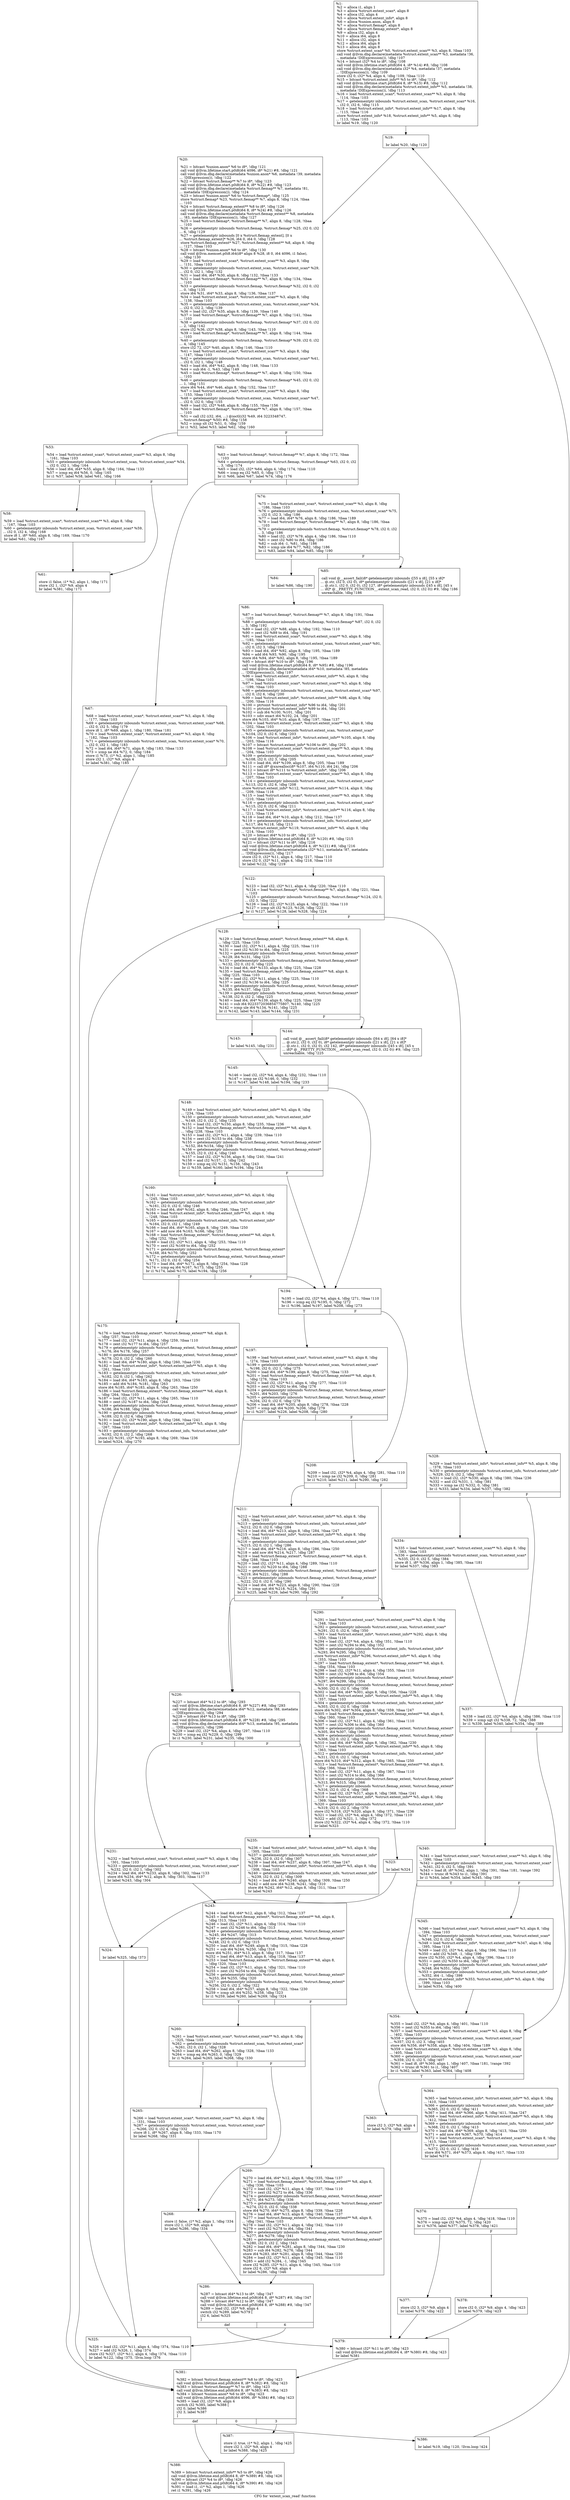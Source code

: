 digraph "CFG for 'extent_scan_read' function" {
	label="CFG for 'extent_scan_read' function";

	Node0x10310b0 [shape=record,label="{%1:\l  %2 = alloca i1, align 1\l  %3 = alloca %struct.extent_scan*, align 8\l  %4 = alloca i32, align 4\l  %5 = alloca %struct.extent_info*, align 8\l  %6 = alloca %union.anon, align 8\l  %7 = alloca %struct.fiemap*, align 8\l  %8 = alloca %struct.fiemap_extent*, align 8\l  %9 = alloca i32, align 4\l  %10 = alloca i64, align 8\l  %11 = alloca i32, align 4\l  %12 = alloca i64, align 8\l  %13 = alloca i64, align 8\l  store %struct.extent_scan* %0, %struct.extent_scan** %3, align 8, !tbaa !103\l  call void @llvm.dbg.declare(metadata %struct.extent_scan** %3, metadata !36,\l... metadata !DIExpression()), !dbg !107\l  %14 = bitcast i32* %4 to i8*, !dbg !108\l  call void @llvm.lifetime.start.p0i8(i64 4, i8* %14) #8, !dbg !108\l  call void @llvm.dbg.declare(metadata i32* %4, metadata !37, metadata\l... !DIExpression()), !dbg !109\l  store i32 0, i32* %4, align 4, !dbg !109, !tbaa !110\l  %15 = bitcast %struct.extent_info** %5 to i8*, !dbg !112\l  call void @llvm.lifetime.start.p0i8(i64 8, i8* %15) #8, !dbg !112\l  call void @llvm.dbg.declare(metadata %struct.extent_info** %5, metadata !38,\l... metadata !DIExpression()), !dbg !113\l  %16 = load %struct.extent_scan*, %struct.extent_scan** %3, align 8, !dbg\l... !114, !tbaa !103\l  %17 = getelementptr inbounds %struct.extent_scan, %struct.extent_scan* %16,\l... i32 0, i32 6, !dbg !115\l  %18 = load %struct.extent_info*, %struct.extent_info** %17, align 8, !dbg\l... !115, !tbaa !116\l  store %struct.extent_info* %18, %struct.extent_info** %5, align 8, !dbg\l... !113, !tbaa !103\l  br label %19, !dbg !120\l}"];
	Node0x10310b0 -> Node0x10314b0;
	Node0x10314b0 [shape=record,label="{%19:\l\l  br label %20, !dbg !120\l}"];
	Node0x10314b0 -> Node0x1031500;
	Node0x1031500 [shape=record,label="{%20:\l\l  %21 = bitcast %union.anon* %6 to i8*, !dbg !121\l  call void @llvm.lifetime.start.p0i8(i64 4096, i8* %21) #8, !dbg !121\l  call void @llvm.dbg.declare(metadata %union.anon* %6, metadata !39, metadata\l... !DIExpression()), !dbg !122\l  %22 = bitcast %struct.fiemap** %7 to i8*, !dbg !123\l  call void @llvm.lifetime.start.p0i8(i64 8, i8* %22) #8, !dbg !123\l  call void @llvm.dbg.declare(metadata %struct.fiemap** %7, metadata !81,\l... metadata !DIExpression()), !dbg !124\l  %23 = bitcast %union.anon* %6 to %struct.fiemap*, !dbg !125\l  store %struct.fiemap* %23, %struct.fiemap** %7, align 8, !dbg !124, !tbaa\l... !103\l  %24 = bitcast %struct.fiemap_extent** %8 to i8*, !dbg !126\l  call void @llvm.lifetime.start.p0i8(i64 8, i8* %24) #8, !dbg !126\l  call void @llvm.dbg.declare(metadata %struct.fiemap_extent** %8, metadata\l... !83, metadata !DIExpression()), !dbg !127\l  %25 = load %struct.fiemap*, %struct.fiemap** %7, align 8, !dbg !128, !tbaa\l... !103\l  %26 = getelementptr inbounds %struct.fiemap, %struct.fiemap* %25, i32 0, i32\l... 6, !dbg !129\l  %27 = getelementptr inbounds [0 x %struct.fiemap_extent], [0 x\l... %struct.fiemap_extent]* %26, i64 0, i64 0, !dbg !128\l  store %struct.fiemap_extent* %27, %struct.fiemap_extent** %8, align 8, !dbg\l... !127, !tbaa !103\l  %28 = bitcast %union.anon* %6 to i8*, !dbg !130\l  call void @llvm.memset.p0i8.i64(i8* align 8 %28, i8 0, i64 4096, i1 false),\l... !dbg !130\l  %29 = load %struct.extent_scan*, %struct.extent_scan** %3, align 8, !dbg\l... !131, !tbaa !103\l  %30 = getelementptr inbounds %struct.extent_scan, %struct.extent_scan* %29,\l... i32 0, i32 1, !dbg !132\l  %31 = load i64, i64* %30, align 8, !dbg !132, !tbaa !133\l  %32 = load %struct.fiemap*, %struct.fiemap** %7, align 8, !dbg !134, !tbaa\l... !103\l  %33 = getelementptr inbounds %struct.fiemap, %struct.fiemap* %32, i32 0, i32\l... 0, !dbg !135\l  store i64 %31, i64* %33, align 8, !dbg !136, !tbaa !137\l  %34 = load %struct.extent_scan*, %struct.extent_scan** %3, align 8, !dbg\l... !138, !tbaa !103\l  %35 = getelementptr inbounds %struct.extent_scan, %struct.extent_scan* %34,\l... i32 0, i32 2, !dbg !139\l  %36 = load i32, i32* %35, align 8, !dbg !139, !tbaa !140\l  %37 = load %struct.fiemap*, %struct.fiemap** %7, align 8, !dbg !141, !tbaa\l... !103\l  %38 = getelementptr inbounds %struct.fiemap, %struct.fiemap* %37, i32 0, i32\l... 2, !dbg !142\l  store i32 %36, i32* %38, align 8, !dbg !143, !tbaa !110\l  %39 = load %struct.fiemap*, %struct.fiemap** %7, align 8, !dbg !144, !tbaa\l... !103\l  %40 = getelementptr inbounds %struct.fiemap, %struct.fiemap* %39, i32 0, i32\l... 4, !dbg !145\l  store i32 72, i32* %40, align 8, !dbg !146, !tbaa !110\l  %41 = load %struct.extent_scan*, %struct.extent_scan** %3, align 8, !dbg\l... !147, !tbaa !103\l  %42 = getelementptr inbounds %struct.extent_scan, %struct.extent_scan* %41,\l... i32 0, i32 1, !dbg !148\l  %43 = load i64, i64* %42, align 8, !dbg !148, !tbaa !133\l  %44 = sub i64 -1, %43, !dbg !149\l  %45 = load %struct.fiemap*, %struct.fiemap** %7, align 8, !dbg !150, !tbaa\l... !103\l  %46 = getelementptr inbounds %struct.fiemap, %struct.fiemap* %45, i32 0, i32\l... 1, !dbg !151\l  store i64 %44, i64* %46, align 8, !dbg !152, !tbaa !137\l  %47 = load %struct.extent_scan*, %struct.extent_scan** %3, align 8, !dbg\l... !153, !tbaa !103\l  %48 = getelementptr inbounds %struct.extent_scan, %struct.extent_scan* %47,\l... i32 0, i32 0, !dbg !155\l  %49 = load i32, i32* %48, align 8, !dbg !155, !tbaa !156\l  %50 = load %struct.fiemap*, %struct.fiemap** %7, align 8, !dbg !157, !tbaa\l... !103\l  %51 = call i32 (i32, i64, ...) @ioctl(i32 %49, i64 3223348747,\l... %struct.fiemap* %50) #8, !dbg !158\l  %52 = icmp slt i32 %51, 0, !dbg !159\l  br i1 %52, label %53, label %62, !dbg !160\l|{<s0>T|<s1>F}}"];
	Node0x1031500:s0 -> Node0x1031550;
	Node0x1031500:s1 -> Node0x1031640;
	Node0x1031550 [shape=record,label="{%53:\l\l  %54 = load %struct.extent_scan*, %struct.extent_scan** %3, align 8, !dbg\l... !161, !tbaa !103\l  %55 = getelementptr inbounds %struct.extent_scan, %struct.extent_scan* %54,\l... i32 0, i32 1, !dbg !164\l  %56 = load i64, i64* %55, align 8, !dbg !164, !tbaa !133\l  %57 = icmp eq i64 %56, 0, !dbg !165\l  br i1 %57, label %58, label %61, !dbg !166\l|{<s0>T|<s1>F}}"];
	Node0x1031550:s0 -> Node0x10315a0;
	Node0x1031550:s1 -> Node0x10315f0;
	Node0x10315a0 [shape=record,label="{%58:\l\l  %59 = load %struct.extent_scan*, %struct.extent_scan** %3, align 8, !dbg\l... !167, !tbaa !103\l  %60 = getelementptr inbounds %struct.extent_scan, %struct.extent_scan* %59,\l... i32 0, i32 4, !dbg !168\l  store i8 1, i8* %60, align 8, !dbg !169, !tbaa !170\l  br label %61, !dbg !167\l}"];
	Node0x10315a0 -> Node0x10315f0;
	Node0x10315f0 [shape=record,label="{%61:\l\l  store i1 false, i1* %2, align 1, !dbg !171\l  store i32 1, i32* %9, align 4\l  br label %381, !dbg !171\l}"];
	Node0x10315f0 -> Node0x10323b0;
	Node0x1031640 [shape=record,label="{%62:\l\l  %63 = load %struct.fiemap*, %struct.fiemap** %7, align 8, !dbg !172, !tbaa\l... !103\l  %64 = getelementptr inbounds %struct.fiemap, %struct.fiemap* %63, i32 0, i32\l... 3, !dbg !174\l  %65 = load i32, i32* %64, align 4, !dbg !174, !tbaa !110\l  %66 = icmp eq i32 %65, 0, !dbg !175\l  br i1 %66, label %67, label %74, !dbg !176\l|{<s0>T|<s1>F}}"];
	Node0x1031640:s0 -> Node0x1031690;
	Node0x1031640:s1 -> Node0x10316e0;
	Node0x1031690 [shape=record,label="{%67:\l\l  %68 = load %struct.extent_scan*, %struct.extent_scan** %3, align 8, !dbg\l... !177, !tbaa !103\l  %69 = getelementptr inbounds %struct.extent_scan, %struct.extent_scan* %68,\l... i32 0, i32 5, !dbg !179\l  store i8 1, i8* %69, align 1, !dbg !180, !tbaa !181\l  %70 = load %struct.extent_scan*, %struct.extent_scan** %3, align 8, !dbg\l... !182, !tbaa !103\l  %71 = getelementptr inbounds %struct.extent_scan, %struct.extent_scan* %70,\l... i32 0, i32 1, !dbg !183\l  %72 = load i64, i64* %71, align 8, !dbg !183, !tbaa !133\l  %73 = icmp ne i64 %72, 0, !dbg !184\l  store i1 %73, i1* %2, align 1, !dbg !185\l  store i32 1, i32* %9, align 4\l  br label %381, !dbg !185\l}"];
	Node0x1031690 -> Node0x10323b0;
	Node0x10316e0 [shape=record,label="{%74:\l\l  %75 = load %struct.extent_scan*, %struct.extent_scan** %3, align 8, !dbg\l... !186, !tbaa !103\l  %76 = getelementptr inbounds %struct.extent_scan, %struct.extent_scan* %75,\l... i32 0, i32 3, !dbg !186\l  %77 = load i64, i64* %76, align 8, !dbg !186, !tbaa !189\l  %78 = load %struct.fiemap*, %struct.fiemap** %7, align 8, !dbg !186, !tbaa\l... !103\l  %79 = getelementptr inbounds %struct.fiemap, %struct.fiemap* %78, i32 0, i32\l... 3, !dbg !186\l  %80 = load i32, i32* %79, align 4, !dbg !186, !tbaa !110\l  %81 = zext i32 %80 to i64, !dbg !186\l  %82 = sub i64 -1, %81, !dbg !186\l  %83 = icmp ule i64 %77, %82, !dbg !186\l  br i1 %83, label %84, label %85, !dbg !190\l|{<s0>T|<s1>F}}"];
	Node0x10316e0:s0 -> Node0x1031730;
	Node0x10316e0:s1 -> Node0x1031780;
	Node0x1031730 [shape=record,label="{%84:\l\l  br label %86, !dbg !190\l}"];
	Node0x1031730 -> Node0x10317d0;
	Node0x1031780 [shape=record,label="{%85:\l\l  call void @__assert_fail(i8* getelementptr inbounds ([55 x i8], [55 x i8]*\l... @.str, i32 0, i32 0), i8* getelementptr inbounds ([21 x i8], [21 x i8]*\l... @.str.1, i32 0, i32 0), i32 127, i8* getelementptr inbounds ([45 x i8], [45 x\l... i8]* @__PRETTY_FUNCTION__.extent_scan_read, i32 0, i32 0)) #9, !dbg !186\l  unreachable, !dbg !186\l}"];
	Node0x10317d0 [shape=record,label="{%86:\l\l  %87 = load %struct.fiemap*, %struct.fiemap** %7, align 8, !dbg !191, !tbaa\l... !103\l  %88 = getelementptr inbounds %struct.fiemap, %struct.fiemap* %87, i32 0, i32\l... 3, !dbg !192\l  %89 = load i32, i32* %88, align 4, !dbg !192, !tbaa !110\l  %90 = zext i32 %89 to i64, !dbg !191\l  %91 = load %struct.extent_scan*, %struct.extent_scan** %3, align 8, !dbg\l... !193, !tbaa !103\l  %92 = getelementptr inbounds %struct.extent_scan, %struct.extent_scan* %91,\l... i32 0, i32 3, !dbg !194\l  %93 = load i64, i64* %92, align 8, !dbg !195, !tbaa !189\l  %94 = add i64 %93, %90, !dbg !195\l  store i64 %94, i64* %92, align 8, !dbg !195, !tbaa !189\l  %95 = bitcast i64* %10 to i8*, !dbg !196\l  call void @llvm.lifetime.start.p0i8(i64 8, i8* %95) #8, !dbg !196\l  call void @llvm.dbg.declare(metadata i64* %10, metadata !85, metadata\l... !DIExpression()), !dbg !197\l  %96 = load %struct.extent_info*, %struct.extent_info** %5, align 8, !dbg\l... !198, !tbaa !103\l  %97 = load %struct.extent_scan*, %struct.extent_scan** %3, align 8, !dbg\l... !199, !tbaa !103\l  %98 = getelementptr inbounds %struct.extent_scan, %struct.extent_scan* %97,\l... i32 0, i32 6, !dbg !200\l  %99 = load %struct.extent_info*, %struct.extent_info** %98, align 8, !dbg\l... !200, !tbaa !116\l  %100 = ptrtoint %struct.extent_info* %96 to i64, !dbg !201\l  %101 = ptrtoint %struct.extent_info* %99 to i64, !dbg !201\l  %102 = sub i64 %100, %101, !dbg !201\l  %103 = sdiv exact i64 %102, 24, !dbg !201\l  store i64 %103, i64* %10, align 8, !dbg !197, !tbaa !137\l  %104 = load %struct.extent_scan*, %struct.extent_scan** %3, align 8, !dbg\l... !202, !tbaa !103\l  %105 = getelementptr inbounds %struct.extent_scan, %struct.extent_scan*\l... %104, i32 0, i32 6, !dbg !203\l  %106 = load %struct.extent_info*, %struct.extent_info** %105, align 8, !dbg\l... !203, !tbaa !116\l  %107 = bitcast %struct.extent_info* %106 to i8*, !dbg !202\l  %108 = load %struct.extent_scan*, %struct.extent_scan** %3, align 8, !dbg\l... !204, !tbaa !103\l  %109 = getelementptr inbounds %struct.extent_scan, %struct.extent_scan*\l... %108, i32 0, i32 3, !dbg !205\l  %110 = load i64, i64* %109, align 8, !dbg !205, !tbaa !189\l  %111 = call i8* @xnrealloc(i8* %107, i64 %110, i64 24), !dbg !206\l  %112 = bitcast i8* %111 to %struct.extent_info*, !dbg !206\l  %113 = load %struct.extent_scan*, %struct.extent_scan** %3, align 8, !dbg\l... !207, !tbaa !103\l  %114 = getelementptr inbounds %struct.extent_scan, %struct.extent_scan*\l... %113, i32 0, i32 6, !dbg !208\l  store %struct.extent_info* %112, %struct.extent_info** %114, align 8, !dbg\l... !209, !tbaa !116\l  %115 = load %struct.extent_scan*, %struct.extent_scan** %3, align 8, !dbg\l... !210, !tbaa !103\l  %116 = getelementptr inbounds %struct.extent_scan, %struct.extent_scan*\l... %115, i32 0, i32 6, !dbg !211\l  %117 = load %struct.extent_info*, %struct.extent_info** %116, align 8, !dbg\l... !211, !tbaa !116\l  %118 = load i64, i64* %10, align 8, !dbg !212, !tbaa !137\l  %119 = getelementptr inbounds %struct.extent_info, %struct.extent_info*\l... %117, i64 %118, !dbg !213\l  store %struct.extent_info* %119, %struct.extent_info** %5, align 8, !dbg\l... !214, !tbaa !103\l  %120 = bitcast i64* %10 to i8*, !dbg !215\l  call void @llvm.lifetime.end.p0i8(i64 8, i8* %120) #8, !dbg !215\l  %121 = bitcast i32* %11 to i8*, !dbg !216\l  call void @llvm.lifetime.start.p0i8(i64 4, i8* %121) #8, !dbg !216\l  call void @llvm.dbg.declare(metadata i32* %11, metadata !87, metadata\l... !DIExpression()), !dbg !217\l  store i32 0, i32* %11, align 4, !dbg !217, !tbaa !110\l  store i32 0, i32* %11, align 4, !dbg !218, !tbaa !110\l  br label %122, !dbg !219\l}"];
	Node0x10317d0 -> Node0x1031820;
	Node0x1031820 [shape=record,label="{%122:\l\l  %123 = load i32, i32* %11, align 4, !dbg !220, !tbaa !110\l  %124 = load %struct.fiemap*, %struct.fiemap** %7, align 8, !dbg !221, !tbaa\l... !103\l  %125 = getelementptr inbounds %struct.fiemap, %struct.fiemap* %124, i32 0,\l... i32 3, !dbg !222\l  %126 = load i32, i32* %125, align 4, !dbg !222, !tbaa !110\l  %127 = icmp ult i32 %123, %126, !dbg !223\l  br i1 %127, label %128, label %328, !dbg !224\l|{<s0>T|<s1>F}}"];
	Node0x1031820:s0 -> Node0x1031870;
	Node0x1031820:s1 -> Node0x1031ff0;
	Node0x1031870 [shape=record,label="{%128:\l\l  %129 = load %struct.fiemap_extent*, %struct.fiemap_extent** %8, align 8,\l... !dbg !225, !tbaa !103\l  %130 = load i32, i32* %11, align 4, !dbg !225, !tbaa !110\l  %131 = zext i32 %130 to i64, !dbg !225\l  %132 = getelementptr inbounds %struct.fiemap_extent, %struct.fiemap_extent*\l... %129, i64 %131, !dbg !225\l  %133 = getelementptr inbounds %struct.fiemap_extent, %struct.fiemap_extent*\l... %132, i32 0, i32 0, !dbg !225\l  %134 = load i64, i64* %133, align 8, !dbg !225, !tbaa !228\l  %135 = load %struct.fiemap_extent*, %struct.fiemap_extent** %8, align 8,\l... !dbg !225, !tbaa !103\l  %136 = load i32, i32* %11, align 4, !dbg !225, !tbaa !110\l  %137 = zext i32 %136 to i64, !dbg !225\l  %138 = getelementptr inbounds %struct.fiemap_extent, %struct.fiemap_extent*\l... %135, i64 %137, !dbg !225\l  %139 = getelementptr inbounds %struct.fiemap_extent, %struct.fiemap_extent*\l... %138, i32 0, i32 2, !dbg !225\l  %140 = load i64, i64* %139, align 8, !dbg !225, !tbaa !230\l  %141 = sub i64 9223372036854775807, %140, !dbg !225\l  %142 = icmp ule i64 %134, %141, !dbg !225\l  br i1 %142, label %143, label %144, !dbg !231\l|{<s0>T|<s1>F}}"];
	Node0x1031870:s0 -> Node0x10318c0;
	Node0x1031870:s1 -> Node0x1031910;
	Node0x10318c0 [shape=record,label="{%143:\l\l  br label %145, !dbg !231\l}"];
	Node0x10318c0 -> Node0x1031960;
	Node0x1031910 [shape=record,label="{%144:\l\l  call void @__assert_fail(i8* getelementptr inbounds ([64 x i8], [64 x i8]*\l... @.str.2, i32 0, i32 0), i8* getelementptr inbounds ([21 x i8], [21 x i8]*\l... @.str.1, i32 0, i32 0), i32 142, i8* getelementptr inbounds ([45 x i8], [45 x\l... i8]* @__PRETTY_FUNCTION__.extent_scan_read, i32 0, i32 0)) #9, !dbg !225\l  unreachable, !dbg !225\l}"];
	Node0x1031960 [shape=record,label="{%145:\l\l  %146 = load i32, i32* %4, align 4, !dbg !232, !tbaa !110\l  %147 = icmp ne i32 %146, 0, !dbg !232\l  br i1 %147, label %148, label %194, !dbg !233\l|{<s0>T|<s1>F}}"];
	Node0x1031960:s0 -> Node0x10319b0;
	Node0x1031960:s1 -> Node0x1031aa0;
	Node0x10319b0 [shape=record,label="{%148:\l\l  %149 = load %struct.extent_info*, %struct.extent_info** %5, align 8, !dbg\l... !234, !tbaa !103\l  %150 = getelementptr inbounds %struct.extent_info, %struct.extent_info*\l... %149, i32 0, i32 2, !dbg !235\l  %151 = load i32, i32* %150, align 8, !dbg !235, !tbaa !236\l  %152 = load %struct.fiemap_extent*, %struct.fiemap_extent** %8, align 8,\l... !dbg !238, !tbaa !103\l  %153 = load i32, i32* %11, align 4, !dbg !239, !tbaa !110\l  %154 = zext i32 %153 to i64, !dbg !238\l  %155 = getelementptr inbounds %struct.fiemap_extent, %struct.fiemap_extent*\l... %152, i64 %154, !dbg !238\l  %156 = getelementptr inbounds %struct.fiemap_extent, %struct.fiemap_extent*\l... %155, i32 0, i32 4, !dbg !240\l  %157 = load i32, i32* %156, align 8, !dbg !240, !tbaa !241\l  %158 = and i32 %157, -2, !dbg !242\l  %159 = icmp eq i32 %151, %158, !dbg !243\l  br i1 %159, label %160, label %194, !dbg !244\l|{<s0>T|<s1>F}}"];
	Node0x10319b0:s0 -> Node0x1031a00;
	Node0x10319b0:s1 -> Node0x1031aa0;
	Node0x1031a00 [shape=record,label="{%160:\l\l  %161 = load %struct.extent_info*, %struct.extent_info** %5, align 8, !dbg\l... !245, !tbaa !103\l  %162 = getelementptr inbounds %struct.extent_info, %struct.extent_info*\l... %161, i32 0, i32 0, !dbg !246\l  %163 = load i64, i64* %162, align 8, !dbg !246, !tbaa !247\l  %164 = load %struct.extent_info*, %struct.extent_info** %5, align 8, !dbg\l... !248, !tbaa !103\l  %165 = getelementptr inbounds %struct.extent_info, %struct.extent_info*\l... %164, i32 0, i32 1, !dbg !249\l  %166 = load i64, i64* %165, align 8, !dbg !249, !tbaa !250\l  %167 = add nsw i64 %163, %166, !dbg !251\l  %168 = load %struct.fiemap_extent*, %struct.fiemap_extent** %8, align 8,\l... !dbg !252, !tbaa !103\l  %169 = load i32, i32* %11, align 4, !dbg !253, !tbaa !110\l  %170 = zext i32 %169 to i64, !dbg !252\l  %171 = getelementptr inbounds %struct.fiemap_extent, %struct.fiemap_extent*\l... %168, i64 %170, !dbg !252\l  %172 = getelementptr inbounds %struct.fiemap_extent, %struct.fiemap_extent*\l... %171, i32 0, i32 0, !dbg !254\l  %173 = load i64, i64* %172, align 8, !dbg !254, !tbaa !228\l  %174 = icmp eq i64 %167, %173, !dbg !255\l  br i1 %174, label %175, label %194, !dbg !256\l|{<s0>T|<s1>F}}"];
	Node0x1031a00:s0 -> Node0x1031a50;
	Node0x1031a00:s1 -> Node0x1031aa0;
	Node0x1031a50 [shape=record,label="{%175:\l\l  %176 = load %struct.fiemap_extent*, %struct.fiemap_extent** %8, align 8,\l... !dbg !257, !tbaa !103\l  %177 = load i32, i32* %11, align 4, !dbg !259, !tbaa !110\l  %178 = zext i32 %177 to i64, !dbg !257\l  %179 = getelementptr inbounds %struct.fiemap_extent, %struct.fiemap_extent*\l... %176, i64 %178, !dbg !257\l  %180 = getelementptr inbounds %struct.fiemap_extent, %struct.fiemap_extent*\l... %179, i32 0, i32 2, !dbg !260\l  %181 = load i64, i64* %180, align 8, !dbg !260, !tbaa !230\l  %182 = load %struct.extent_info*, %struct.extent_info** %5, align 8, !dbg\l... !261, !tbaa !103\l  %183 = getelementptr inbounds %struct.extent_info, %struct.extent_info*\l... %182, i32 0, i32 1, !dbg !262\l  %184 = load i64, i64* %183, align 8, !dbg !263, !tbaa !250\l  %185 = add i64 %184, %181, !dbg !263\l  store i64 %185, i64* %183, align 8, !dbg !263, !tbaa !250\l  %186 = load %struct.fiemap_extent*, %struct.fiemap_extent** %8, align 8,\l... !dbg !264, !tbaa !103\l  %187 = load i32, i32* %11, align 4, !dbg !265, !tbaa !110\l  %188 = zext i32 %187 to i64, !dbg !264\l  %189 = getelementptr inbounds %struct.fiemap_extent, %struct.fiemap_extent*\l... %186, i64 %188, !dbg !264\l  %190 = getelementptr inbounds %struct.fiemap_extent, %struct.fiemap_extent*\l... %189, i32 0, i32 4, !dbg !266\l  %191 = load i32, i32* %190, align 8, !dbg !266, !tbaa !241\l  %192 = load %struct.extent_info*, %struct.extent_info** %5, align 8, !dbg\l... !267, !tbaa !103\l  %193 = getelementptr inbounds %struct.extent_info, %struct.extent_info*\l... %192, i32 0, i32 2, !dbg !268\l  store i32 %191, i32* %193, align 8, !dbg !269, !tbaa !236\l  br label %324, !dbg !270\l}"];
	Node0x1031a50 -> Node0x1031f50;
	Node0x1031aa0 [shape=record,label="{%194:\l\l  %195 = load i32, i32* %4, align 4, !dbg !271, !tbaa !110\l  %196 = icmp eq i32 %195, 0, !dbg !272\l  br i1 %196, label %197, label %208, !dbg !273\l|{<s0>T|<s1>F}}"];
	Node0x1031aa0:s0 -> Node0x1031af0;
	Node0x1031aa0:s1 -> Node0x1031b40;
	Node0x1031af0 [shape=record,label="{%197:\l\l  %198 = load %struct.extent_scan*, %struct.extent_scan** %3, align 8, !dbg\l... !274, !tbaa !103\l  %199 = getelementptr inbounds %struct.extent_scan, %struct.extent_scan*\l... %198, i32 0, i32 1, !dbg !275\l  %200 = load i64, i64* %199, align 8, !dbg !275, !tbaa !133\l  %201 = load %struct.fiemap_extent*, %struct.fiemap_extent** %8, align 8,\l... !dbg !276, !tbaa !103\l  %202 = load i32, i32* %11, align 4, !dbg !277, !tbaa !110\l  %203 = zext i32 %202 to i64, !dbg !276\l  %204 = getelementptr inbounds %struct.fiemap_extent, %struct.fiemap_extent*\l... %201, i64 %203, !dbg !276\l  %205 = getelementptr inbounds %struct.fiemap_extent, %struct.fiemap_extent*\l... %204, i32 0, i32 0, !dbg !278\l  %206 = load i64, i64* %205, align 8, !dbg !278, !tbaa !228\l  %207 = icmp ugt i64 %200, %206, !dbg !279\l  br i1 %207, label %226, label %208, !dbg !280\l|{<s0>T|<s1>F}}"];
	Node0x1031af0:s0 -> Node0x1031be0;
	Node0x1031af0:s1 -> Node0x1031b40;
	Node0x1031b40 [shape=record,label="{%208:\l\l  %209 = load i32, i32* %4, align 4, !dbg !281, !tbaa !110\l  %210 = icmp ne i32 %209, 0, !dbg !281\l  br i1 %210, label %211, label %290, !dbg !282\l|{<s0>T|<s1>F}}"];
	Node0x1031b40:s0 -> Node0x1031b90;
	Node0x1031b40:s1 -> Node0x1031eb0;
	Node0x1031b90 [shape=record,label="{%211:\l\l  %212 = load %struct.extent_info*, %struct.extent_info** %5, align 8, !dbg\l... !283, !tbaa !103\l  %213 = getelementptr inbounds %struct.extent_info, %struct.extent_info*\l... %212, i32 0, i32 0, !dbg !284\l  %214 = load i64, i64* %213, align 8, !dbg !284, !tbaa !247\l  %215 = load %struct.extent_info*, %struct.extent_info** %5, align 8, !dbg\l... !285, !tbaa !103\l  %216 = getelementptr inbounds %struct.extent_info, %struct.extent_info*\l... %215, i32 0, i32 1, !dbg !286\l  %217 = load i64, i64* %216, align 8, !dbg !286, !tbaa !250\l  %218 = add nsw i64 %214, %217, !dbg !287\l  %219 = load %struct.fiemap_extent*, %struct.fiemap_extent** %8, align 8,\l... !dbg !288, !tbaa !103\l  %220 = load i32, i32* %11, align 4, !dbg !289, !tbaa !110\l  %221 = zext i32 %220 to i64, !dbg !288\l  %222 = getelementptr inbounds %struct.fiemap_extent, %struct.fiemap_extent*\l... %219, i64 %221, !dbg !288\l  %223 = getelementptr inbounds %struct.fiemap_extent, %struct.fiemap_extent*\l... %222, i32 0, i32 0, !dbg !290\l  %224 = load i64, i64* %223, align 8, !dbg !290, !tbaa !228\l  %225 = icmp ugt i64 %218, %224, !dbg !291\l  br i1 %225, label %226, label %290, !dbg !292\l|{<s0>T|<s1>F}}"];
	Node0x1031b90:s0 -> Node0x1031be0;
	Node0x1031b90:s1 -> Node0x1031eb0;
	Node0x1031be0 [shape=record,label="{%226:\l\l  %227 = bitcast i64* %12 to i8*, !dbg !293\l  call void @llvm.lifetime.start.p0i8(i64 8, i8* %227) #8, !dbg !293\l  call void @llvm.dbg.declare(metadata i64* %12, metadata !88, metadata\l... !DIExpression()), !dbg !294\l  %228 = bitcast i64* %13 to i8*, !dbg !295\l  call void @llvm.lifetime.start.p0i8(i64 8, i8* %228) #8, !dbg !295\l  call void @llvm.dbg.declare(metadata i64* %13, metadata !95, metadata\l... !DIExpression()), !dbg !296\l  %229 = load i32, i32* %4, align 4, !dbg !297, !tbaa !110\l  %230 = icmp eq i32 %229, 0, !dbg !299\l  br i1 %230, label %231, label %235, !dbg !300\l|{<s0>T|<s1>F}}"];
	Node0x1031be0:s0 -> Node0x1031c30;
	Node0x1031be0:s1 -> Node0x1031c80;
	Node0x1031c30 [shape=record,label="{%231:\l\l  %232 = load %struct.extent_scan*, %struct.extent_scan** %3, align 8, !dbg\l... !301, !tbaa !103\l  %233 = getelementptr inbounds %struct.extent_scan, %struct.extent_scan*\l... %232, i32 0, i32 1, !dbg !302\l  %234 = load i64, i64* %233, align 8, !dbg !302, !tbaa !133\l  store i64 %234, i64* %12, align 8, !dbg !303, !tbaa !137\l  br label %243, !dbg !304\l}"];
	Node0x1031c30 -> Node0x1031cd0;
	Node0x1031c80 [shape=record,label="{%235:\l\l  %236 = load %struct.extent_info*, %struct.extent_info** %5, align 8, !dbg\l... !305, !tbaa !103\l  %237 = getelementptr inbounds %struct.extent_info, %struct.extent_info*\l... %236, i32 0, i32 0, !dbg !307\l  %238 = load i64, i64* %237, align 8, !dbg !307, !tbaa !247\l  %239 = load %struct.extent_info*, %struct.extent_info** %5, align 8, !dbg\l... !308, !tbaa !103\l  %240 = getelementptr inbounds %struct.extent_info, %struct.extent_info*\l... %239, i32 0, i32 1, !dbg !309\l  %241 = load i64, i64* %240, align 8, !dbg !309, !tbaa !250\l  %242 = add nsw i64 %238, %241, !dbg !310\l  store i64 %242, i64* %12, align 8, !dbg !311, !tbaa !137\l  br label %243\l}"];
	Node0x1031c80 -> Node0x1031cd0;
	Node0x1031cd0 [shape=record,label="{%243:\l\l  %244 = load i64, i64* %12, align 8, !dbg !312, !tbaa !137\l  %245 = load %struct.fiemap_extent*, %struct.fiemap_extent** %8, align 8,\l... !dbg !313, !tbaa !103\l  %246 = load i32, i32* %11, align 4, !dbg !314, !tbaa !110\l  %247 = zext i32 %246 to i64, !dbg !313\l  %248 = getelementptr inbounds %struct.fiemap_extent, %struct.fiemap_extent*\l... %245, i64 %247, !dbg !313\l  %249 = getelementptr inbounds %struct.fiemap_extent, %struct.fiemap_extent*\l... %248, i32 0, i32 0, !dbg !315\l  %250 = load i64, i64* %249, align 8, !dbg !315, !tbaa !228\l  %251 = sub i64 %244, %250, !dbg !316\l  store i64 %251, i64* %13, align 8, !dbg !317, !tbaa !137\l  %252 = load i64, i64* %13, align 8, !dbg !318, !tbaa !137\l  %253 = load %struct.fiemap_extent*, %struct.fiemap_extent** %8, align 8,\l... !dbg !320, !tbaa !103\l  %254 = load i32, i32* %11, align 4, !dbg !321, !tbaa !110\l  %255 = zext i32 %254 to i64, !dbg !320\l  %256 = getelementptr inbounds %struct.fiemap_extent, %struct.fiemap_extent*\l... %253, i64 %255, !dbg !320\l  %257 = getelementptr inbounds %struct.fiemap_extent, %struct.fiemap_extent*\l... %256, i32 0, i32 2, !dbg !322\l  %258 = load i64, i64* %257, align 8, !dbg !322, !tbaa !230\l  %259 = icmp ult i64 %252, %258, !dbg !323\l  br i1 %259, label %260, label %269, !dbg !324\l|{<s0>T|<s1>F}}"];
	Node0x1031cd0:s0 -> Node0x1031d20;
	Node0x1031cd0:s1 -> Node0x1031e10;
	Node0x1031d20 [shape=record,label="{%260:\l\l  %261 = load %struct.extent_scan*, %struct.extent_scan** %3, align 8, !dbg\l... !325, !tbaa !103\l  %262 = getelementptr inbounds %struct.extent_scan, %struct.extent_scan*\l... %261, i32 0, i32 1, !dbg !328\l  %263 = load i64, i64* %262, align 8, !dbg !328, !tbaa !133\l  %264 = icmp eq i64 %263, 0, !dbg !329\l  br i1 %264, label %265, label %268, !dbg !330\l|{<s0>T|<s1>F}}"];
	Node0x1031d20:s0 -> Node0x1031d70;
	Node0x1031d20:s1 -> Node0x1031dc0;
	Node0x1031d70 [shape=record,label="{%265:\l\l  %266 = load %struct.extent_scan*, %struct.extent_scan** %3, align 8, !dbg\l... !331, !tbaa !103\l  %267 = getelementptr inbounds %struct.extent_scan, %struct.extent_scan*\l... %266, i32 0, i32 4, !dbg !332\l  store i8 1, i8* %267, align 8, !dbg !333, !tbaa !170\l  br label %268, !dbg !331\l}"];
	Node0x1031d70 -> Node0x1031dc0;
	Node0x1031dc0 [shape=record,label="{%268:\l\l  store i1 false, i1* %2, align 1, !dbg !334\l  store i32 1, i32* %9, align 4\l  br label %286, !dbg !334\l}"];
	Node0x1031dc0 -> Node0x1031e60;
	Node0x1031e10 [shape=record,label="{%269:\l\l  %270 = load i64, i64* %12, align 8, !dbg !335, !tbaa !137\l  %271 = load %struct.fiemap_extent*, %struct.fiemap_extent** %8, align 8,\l... !dbg !336, !tbaa !103\l  %272 = load i32, i32* %11, align 4, !dbg !337, !tbaa !110\l  %273 = zext i32 %272 to i64, !dbg !336\l  %274 = getelementptr inbounds %struct.fiemap_extent, %struct.fiemap_extent*\l... %271, i64 %273, !dbg !336\l  %275 = getelementptr inbounds %struct.fiemap_extent, %struct.fiemap_extent*\l... %274, i32 0, i32 0, !dbg !338\l  store i64 %270, i64* %275, align 8, !dbg !339, !tbaa !228\l  %276 = load i64, i64* %13, align 8, !dbg !340, !tbaa !137\l  %277 = load %struct.fiemap_extent*, %struct.fiemap_extent** %8, align 8,\l... !dbg !341, !tbaa !103\l  %278 = load i32, i32* %11, align 4, !dbg !342, !tbaa !110\l  %279 = zext i32 %278 to i64, !dbg !341\l  %280 = getelementptr inbounds %struct.fiemap_extent, %struct.fiemap_extent*\l... %277, i64 %279, !dbg !341\l  %281 = getelementptr inbounds %struct.fiemap_extent, %struct.fiemap_extent*\l... %280, i32 0, i32 2, !dbg !343\l  %282 = load i64, i64* %281, align 8, !dbg !344, !tbaa !230\l  %283 = sub i64 %282, %276, !dbg !344\l  store i64 %283, i64* %281, align 8, !dbg !344, !tbaa !230\l  %284 = load i32, i32* %11, align 4, !dbg !345, !tbaa !110\l  %285 = add i32 %284, -1, !dbg !345\l  store i32 %285, i32* %11, align 4, !dbg !345, !tbaa !110\l  store i32 6, i32* %9, align 4\l  br label %286, !dbg !346\l}"];
	Node0x1031e10 -> Node0x1031e60;
	Node0x1031e60 [shape=record,label="{%286:\l\l  %287 = bitcast i64* %13 to i8*, !dbg !347\l  call void @llvm.lifetime.end.p0i8(i64 8, i8* %287) #8, !dbg !347\l  %288 = bitcast i64* %12 to i8*, !dbg !347\l  call void @llvm.lifetime.end.p0i8(i64 8, i8* %288) #8, !dbg !347\l  %289 = load i32, i32* %9, align 4\l  switch i32 %289, label %379 [\l    i32 6, label %325\l  ]\l|{<s0>def|<s1>6}}"];
	Node0x1031e60:s0 -> Node0x1032360;
	Node0x1031e60:s1 -> Node0x1031fa0;
	Node0x1031eb0 [shape=record,label="{%290:\l\l  %291 = load %struct.extent_scan*, %struct.extent_scan** %3, align 8, !dbg\l... !348, !tbaa !103\l  %292 = getelementptr inbounds %struct.extent_scan, %struct.extent_scan*\l... %291, i32 0, i32 6, !dbg !350\l  %293 = load %struct.extent_info*, %struct.extent_info** %292, align 8, !dbg\l... !350, !tbaa !116\l  %294 = load i32, i32* %4, align 4, !dbg !351, !tbaa !110\l  %295 = zext i32 %294 to i64, !dbg !352\l  %296 = getelementptr inbounds %struct.extent_info, %struct.extent_info*\l... %293, i64 %295, !dbg !352\l  store %struct.extent_info* %296, %struct.extent_info** %5, align 8, !dbg\l... !353, !tbaa !103\l  %297 = load %struct.fiemap_extent*, %struct.fiemap_extent** %8, align 8,\l... !dbg !354, !tbaa !103\l  %298 = load i32, i32* %11, align 4, !dbg !355, !tbaa !110\l  %299 = zext i32 %298 to i64, !dbg !354\l  %300 = getelementptr inbounds %struct.fiemap_extent, %struct.fiemap_extent*\l... %297, i64 %299, !dbg !354\l  %301 = getelementptr inbounds %struct.fiemap_extent, %struct.fiemap_extent*\l... %300, i32 0, i32 0, !dbg !356\l  %302 = load i64, i64* %301, align 8, !dbg !356, !tbaa !228\l  %303 = load %struct.extent_info*, %struct.extent_info** %5, align 8, !dbg\l... !357, !tbaa !103\l  %304 = getelementptr inbounds %struct.extent_info, %struct.extent_info*\l... %303, i32 0, i32 0, !dbg !358\l  store i64 %302, i64* %304, align 8, !dbg !359, !tbaa !247\l  %305 = load %struct.fiemap_extent*, %struct.fiemap_extent** %8, align 8,\l... !dbg !360, !tbaa !103\l  %306 = load i32, i32* %11, align 4, !dbg !361, !tbaa !110\l  %307 = zext i32 %306 to i64, !dbg !360\l  %308 = getelementptr inbounds %struct.fiemap_extent, %struct.fiemap_extent*\l... %305, i64 %307, !dbg !360\l  %309 = getelementptr inbounds %struct.fiemap_extent, %struct.fiemap_extent*\l... %308, i32 0, i32 2, !dbg !362\l  %310 = load i64, i64* %309, align 8, !dbg !362, !tbaa !230\l  %311 = load %struct.extent_info*, %struct.extent_info** %5, align 8, !dbg\l... !363, !tbaa !103\l  %312 = getelementptr inbounds %struct.extent_info, %struct.extent_info*\l... %311, i32 0, i32 1, !dbg !364\l  store i64 %310, i64* %312, align 8, !dbg !365, !tbaa !250\l  %313 = load %struct.fiemap_extent*, %struct.fiemap_extent** %8, align 8,\l... !dbg !366, !tbaa !103\l  %314 = load i32, i32* %11, align 4, !dbg !367, !tbaa !110\l  %315 = zext i32 %314 to i64, !dbg !366\l  %316 = getelementptr inbounds %struct.fiemap_extent, %struct.fiemap_extent*\l... %313, i64 %315, !dbg !366\l  %317 = getelementptr inbounds %struct.fiemap_extent, %struct.fiemap_extent*\l... %316, i32 0, i32 4, !dbg !368\l  %318 = load i32, i32* %317, align 8, !dbg !368, !tbaa !241\l  %319 = load %struct.extent_info*, %struct.extent_info** %5, align 8, !dbg\l... !369, !tbaa !103\l  %320 = getelementptr inbounds %struct.extent_info, %struct.extent_info*\l... %319, i32 0, i32 2, !dbg !370\l  store i32 %318, i32* %320, align 8, !dbg !371, !tbaa !236\l  %321 = load i32, i32* %4, align 4, !dbg !372, !tbaa !110\l  %322 = add i32 %321, 1, !dbg !372\l  store i32 %322, i32* %4, align 4, !dbg !372, !tbaa !110\l  br label %323\l}"];
	Node0x1031eb0 -> Node0x1031f00;
	Node0x1031f00 [shape=record,label="{%323:\l\l  br label %324\l}"];
	Node0x1031f00 -> Node0x1031f50;
	Node0x1031f50 [shape=record,label="{%324:\l\l  br label %325, !dbg !373\l}"];
	Node0x1031f50 -> Node0x1031fa0;
	Node0x1031fa0 [shape=record,label="{%325:\l\l  %326 = load i32, i32* %11, align 4, !dbg !374, !tbaa !110\l  %327 = add i32 %326, 1, !dbg !374\l  store i32 %327, i32* %11, align 4, !dbg !374, !tbaa !110\l  br label %122, !dbg !375, !llvm.loop !376\l}"];
	Node0x1031fa0 -> Node0x1031820;
	Node0x1031ff0 [shape=record,label="{%328:\l\l  %329 = load %struct.extent_info*, %struct.extent_info** %5, align 8, !dbg\l... !378, !tbaa !103\l  %330 = getelementptr inbounds %struct.extent_info, %struct.extent_info*\l... %329, i32 0, i32 2, !dbg !380\l  %331 = load i32, i32* %330, align 8, !dbg !380, !tbaa !236\l  %332 = and i32 %331, 1, !dbg !381\l  %333 = icmp ne i32 %332, 0, !dbg !381\l  br i1 %333, label %334, label %337, !dbg !382\l|{<s0>T|<s1>F}}"];
	Node0x1031ff0:s0 -> Node0x1032040;
	Node0x1031ff0:s1 -> Node0x1032090;
	Node0x1032040 [shape=record,label="{%334:\l\l  %335 = load %struct.extent_scan*, %struct.extent_scan** %3, align 8, !dbg\l... !383, !tbaa !103\l  %336 = getelementptr inbounds %struct.extent_scan, %struct.extent_scan*\l... %335, i32 0, i32 5, !dbg !384\l  store i8 1, i8* %336, align 1, !dbg !385, !tbaa !181\l  br label %337, !dbg !383\l}"];
	Node0x1032040 -> Node0x1032090;
	Node0x1032090 [shape=record,label="{%337:\l\l  %338 = load i32, i32* %4, align 4, !dbg !386, !tbaa !110\l  %339 = icmp ugt i32 %338, 72, !dbg !388\l  br i1 %339, label %340, label %354, !dbg !389\l|{<s0>T|<s1>F}}"];
	Node0x1032090:s0 -> Node0x10320e0;
	Node0x1032090:s1 -> Node0x1032180;
	Node0x10320e0 [shape=record,label="{%340:\l\l  %341 = load %struct.extent_scan*, %struct.extent_scan** %3, align 8, !dbg\l... !390, !tbaa !103\l  %342 = getelementptr inbounds %struct.extent_scan, %struct.extent_scan*\l... %341, i32 0, i32 5, !dbg !391\l  %343 = load i8, i8* %342, align 1, !dbg !391, !tbaa !181, !range !392\l  %344 = trunc i8 %343 to i1, !dbg !391\l  br i1 %344, label %354, label %345, !dbg !393\l|{<s0>T|<s1>F}}"];
	Node0x10320e0:s0 -> Node0x1032180;
	Node0x10320e0:s1 -> Node0x1032130;
	Node0x1032130 [shape=record,label="{%345:\l\l  %346 = load %struct.extent_scan*, %struct.extent_scan** %3, align 8, !dbg\l... !394, !tbaa !103\l  %347 = getelementptr inbounds %struct.extent_scan, %struct.extent_scan*\l... %346, i32 0, i32 6, !dbg !395\l  %348 = load %struct.extent_info*, %struct.extent_info** %347, align 8, !dbg\l... !395, !tbaa !116\l  %349 = load i32, i32* %4, align 4, !dbg !396, !tbaa !110\l  %350 = add i32 %349, -1, !dbg !396\l  store i32 %350, i32* %4, align 4, !dbg !396, !tbaa !110\l  %351 = zext i32 %350 to i64, !dbg !397\l  %352 = getelementptr inbounds %struct.extent_info, %struct.extent_info*\l... %348, i64 %351, !dbg !397\l  %353 = getelementptr inbounds %struct.extent_info, %struct.extent_info*\l... %352, i64 -1, !dbg !398\l  store %struct.extent_info* %353, %struct.extent_info** %5, align 8, !dbg\l... !399, !tbaa !103\l  br label %354, !dbg !400\l}"];
	Node0x1032130 -> Node0x1032180;
	Node0x1032180 [shape=record,label="{%354:\l\l  %355 = load i32, i32* %4, align 4, !dbg !401, !tbaa !110\l  %356 = zext i32 %355 to i64, !dbg !401\l  %357 = load %struct.extent_scan*, %struct.extent_scan** %3, align 8, !dbg\l... !402, !tbaa !103\l  %358 = getelementptr inbounds %struct.extent_scan, %struct.extent_scan*\l... %357, i32 0, i32 3, !dbg !403\l  store i64 %356, i64* %358, align 8, !dbg !404, !tbaa !189\l  %359 = load %struct.extent_scan*, %struct.extent_scan** %3, align 8, !dbg\l... !405, !tbaa !103\l  %360 = getelementptr inbounds %struct.extent_scan, %struct.extent_scan*\l... %359, i32 0, i32 5, !dbg !407\l  %361 = load i8, i8* %360, align 1, !dbg !407, !tbaa !181, !range !392\l  %362 = trunc i8 %361 to i1, !dbg !407\l  br i1 %362, label %363, label %364, !dbg !408\l|{<s0>T|<s1>F}}"];
	Node0x1032180:s0 -> Node0x10321d0;
	Node0x1032180:s1 -> Node0x1032220;
	Node0x10321d0 [shape=record,label="{%363:\l\l  store i32 3, i32* %9, align 4\l  br label %379, !dbg !409\l}"];
	Node0x10321d0 -> Node0x1032360;
	Node0x1032220 [shape=record,label="{%364:\l\l  %365 = load %struct.extent_info*, %struct.extent_info** %5, align 8, !dbg\l... !410, !tbaa !103\l  %366 = getelementptr inbounds %struct.extent_info, %struct.extent_info*\l... %365, i32 0, i32 0, !dbg !411\l  %367 = load i64, i64* %366, align 8, !dbg !411, !tbaa !247\l  %368 = load %struct.extent_info*, %struct.extent_info** %5, align 8, !dbg\l... !412, !tbaa !103\l  %369 = getelementptr inbounds %struct.extent_info, %struct.extent_info*\l... %368, i32 0, i32 1, !dbg !413\l  %370 = load i64, i64* %369, align 8, !dbg !413, !tbaa !250\l  %371 = add nsw i64 %367, %370, !dbg !414\l  %372 = load %struct.extent_scan*, %struct.extent_scan** %3, align 8, !dbg\l... !415, !tbaa !103\l  %373 = getelementptr inbounds %struct.extent_scan, %struct.extent_scan*\l... %372, i32 0, i32 1, !dbg !416\l  store i64 %371, i64* %373, align 8, !dbg !417, !tbaa !133\l  br label %374\l}"];
	Node0x1032220 -> Node0x1032270;
	Node0x1032270 [shape=record,label="{%374:\l\l  %375 = load i32, i32* %4, align 4, !dbg !418, !tbaa !110\l  %376 = icmp uge i32 %375, 72, !dbg !420\l  br i1 %376, label %377, label %378, !dbg !421\l|{<s0>T|<s1>F}}"];
	Node0x1032270:s0 -> Node0x10322c0;
	Node0x1032270:s1 -> Node0x1032310;
	Node0x10322c0 [shape=record,label="{%377:\l\l  store i32 3, i32* %9, align 4\l  br label %379, !dbg !422\l}"];
	Node0x10322c0 -> Node0x1032360;
	Node0x1032310 [shape=record,label="{%378:\l\l  store i32 0, i32* %9, align 4, !dbg !423\l  br label %379, !dbg !423\l}"];
	Node0x1032310 -> Node0x1032360;
	Node0x1032360 [shape=record,label="{%379:\l\l  %380 = bitcast i32* %11 to i8*, !dbg !423\l  call void @llvm.lifetime.end.p0i8(i64 4, i8* %380) #8, !dbg !423\l  br label %381\l}"];
	Node0x1032360 -> Node0x10323b0;
	Node0x10323b0 [shape=record,label="{%381:\l\l  %382 = bitcast %struct.fiemap_extent** %8 to i8*, !dbg !423\l  call void @llvm.lifetime.end.p0i8(i64 8, i8* %382) #8, !dbg !423\l  %383 = bitcast %struct.fiemap** %7 to i8*, !dbg !423\l  call void @llvm.lifetime.end.p0i8(i64 8, i8* %383) #8, !dbg !423\l  %384 = bitcast %union.anon* %6 to i8*, !dbg !423\l  call void @llvm.lifetime.end.p0i8(i64 4096, i8* %384) #8, !dbg !423\l  %385 = load i32, i32* %9, align 4\l  switch i32 %385, label %388 [\l    i32 0, label %386\l    i32 3, label %387\l  ]\l|{<s0>def|<s1>0|<s2>3}}"];
	Node0x10323b0:s0 -> Node0x10324a0;
	Node0x10323b0:s1 -> Node0x1032400;
	Node0x10323b0:s2 -> Node0x1032450;
	Node0x1032400 [shape=record,label="{%386:\l\l  br label %19, !dbg !120, !llvm.loop !424\l}"];
	Node0x1032400 -> Node0x10314b0;
	Node0x1032450 [shape=record,label="{%387:\l\l  store i1 true, i1* %2, align 1, !dbg !425\l  store i32 1, i32* %9, align 4\l  br label %388, !dbg !425\l}"];
	Node0x1032450 -> Node0x10324a0;
	Node0x10324a0 [shape=record,label="{%388:\l\l  %389 = bitcast %struct.extent_info** %5 to i8*, !dbg !426\l  call void @llvm.lifetime.end.p0i8(i64 8, i8* %389) #8, !dbg !426\l  %390 = bitcast i32* %4 to i8*, !dbg !426\l  call void @llvm.lifetime.end.p0i8(i64 4, i8* %390) #8, !dbg !426\l  %391 = load i1, i1* %2, align 1, !dbg !426\l  ret i1 %391, !dbg !426\l}"];
}
